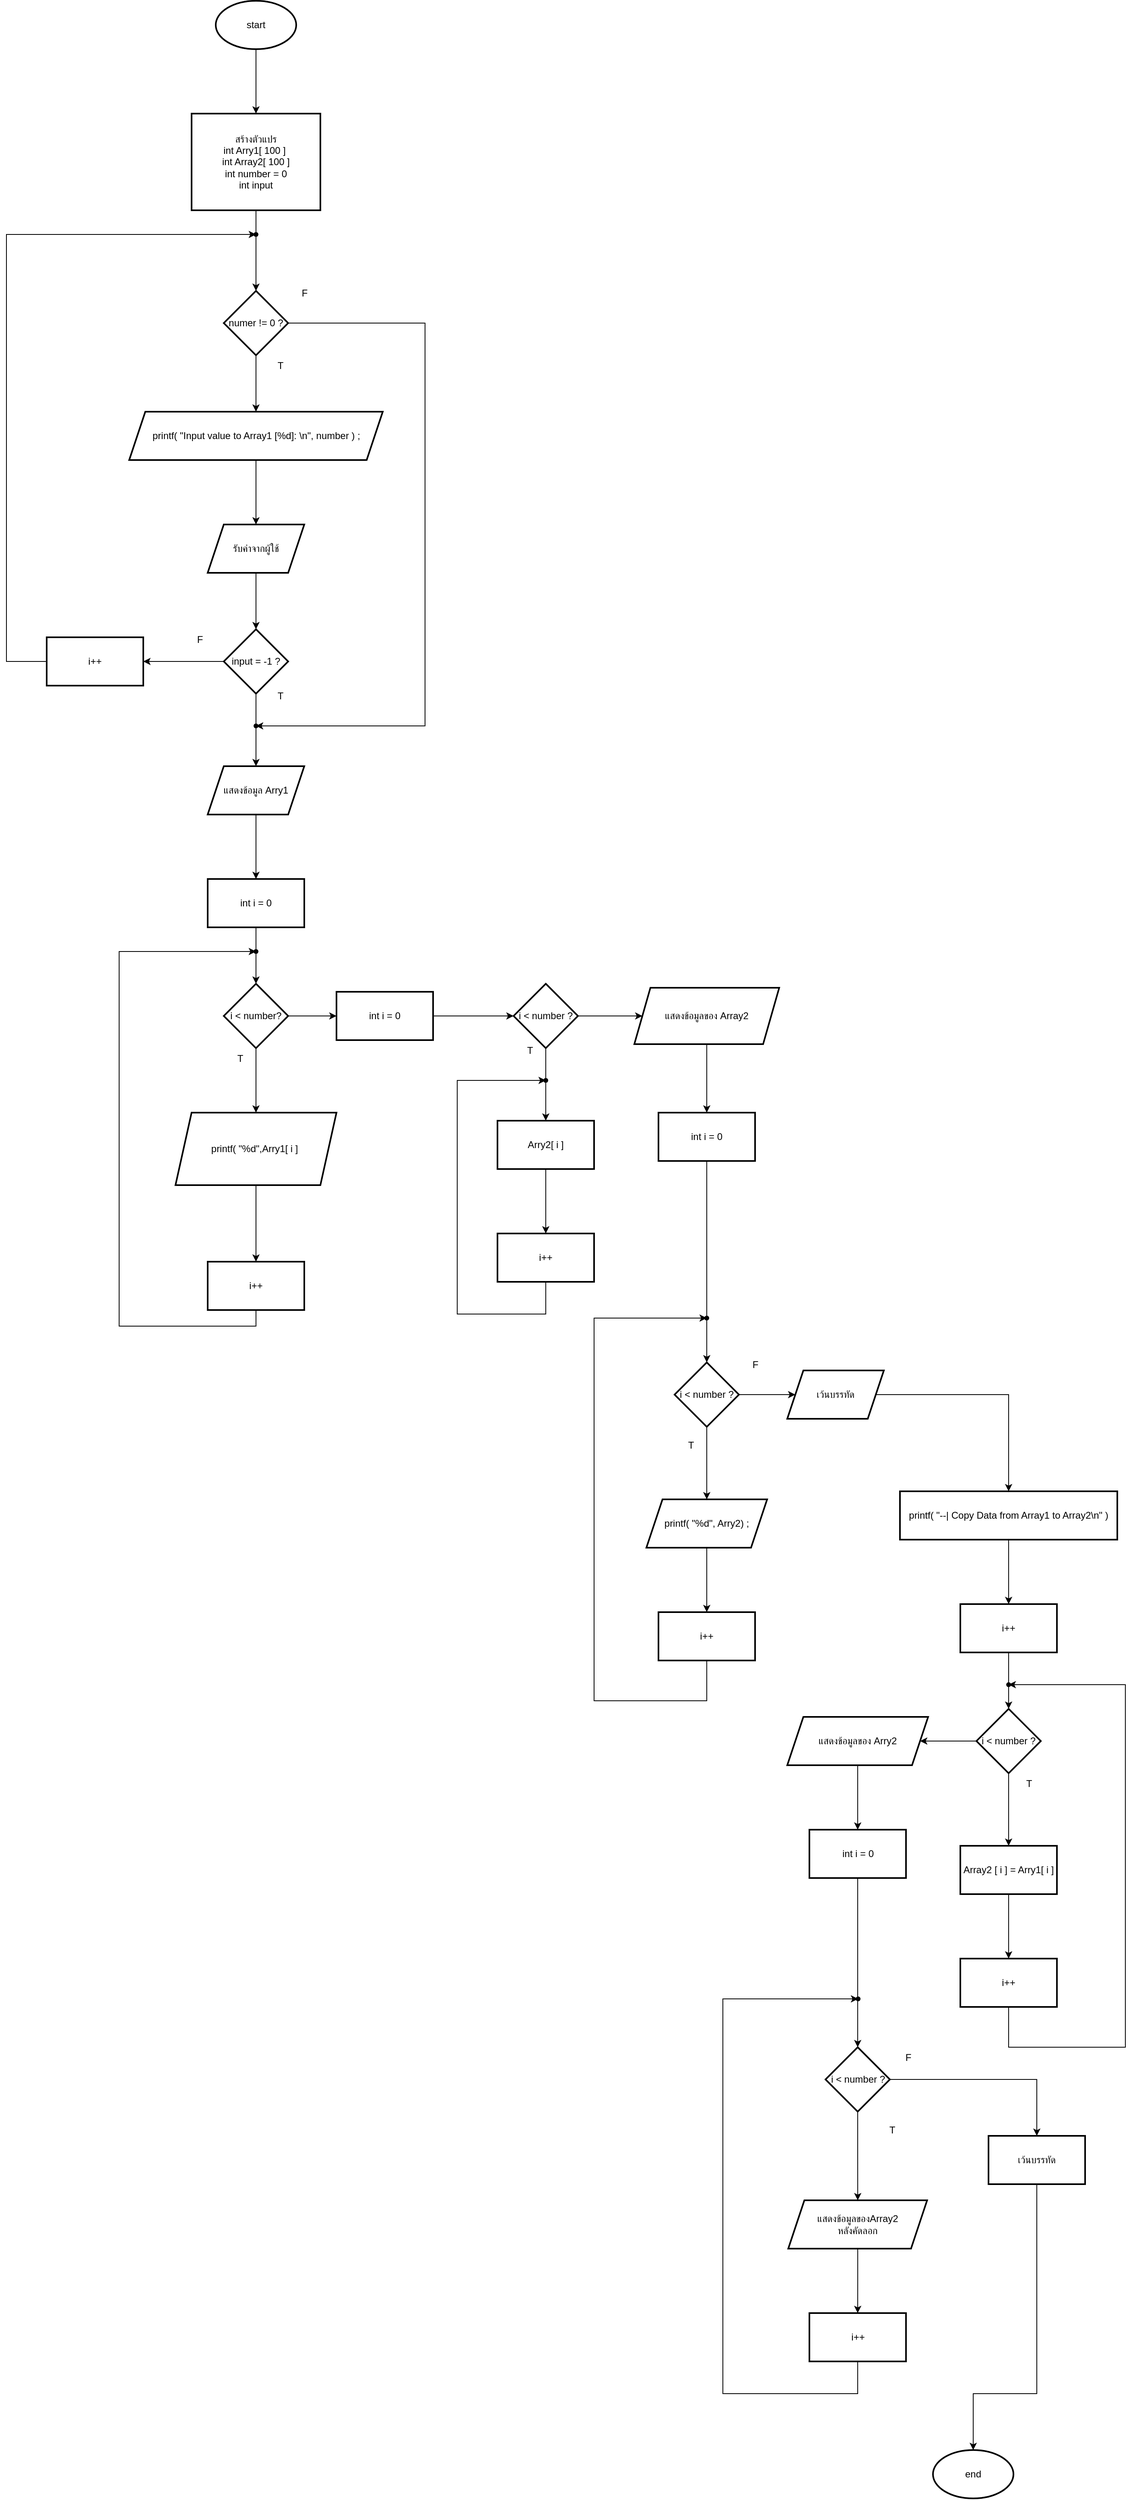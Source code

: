 <mxfile version="25.0.3">
  <diagram name="หน้า-1" id="TyEJ_0nZjbAOOL9D8dor">
    <mxGraphModel dx="1034" dy="446" grid="1" gridSize="10" guides="1" tooltips="1" connect="1" arrows="1" fold="1" page="1" pageScale="1" pageWidth="827" pageHeight="1169" math="0" shadow="0">
      <root>
        <mxCell id="0" />
        <mxCell id="1" parent="0" />
        <mxCell id="WLp2PhEPggi1hbm3gHjh-3" value="" style="edgeStyle=orthogonalEdgeStyle;rounded=0;orthogonalLoop=1;jettySize=auto;html=1;" edge="1" parent="1" source="WLp2PhEPggi1hbm3gHjh-1" target="WLp2PhEPggi1hbm3gHjh-2">
          <mxGeometry relative="1" as="geometry" />
        </mxCell>
        <mxCell id="WLp2PhEPggi1hbm3gHjh-1" value="start" style="strokeWidth=2;html=1;shape=mxgraph.flowchart.start_1;whiteSpace=wrap;" vertex="1" parent="1">
          <mxGeometry x="300" y="70" width="100" height="60" as="geometry" />
        </mxCell>
        <mxCell id="WLp2PhEPggi1hbm3gHjh-5" value="" style="edgeStyle=orthogonalEdgeStyle;rounded=0;orthogonalLoop=1;jettySize=auto;html=1;" edge="1" parent="1" source="WLp2PhEPggi1hbm3gHjh-2" target="WLp2PhEPggi1hbm3gHjh-4">
          <mxGeometry relative="1" as="geometry" />
        </mxCell>
        <mxCell id="WLp2PhEPggi1hbm3gHjh-2" value="สร้างตัวแปร&lt;div&gt;int Arry1[ 100 ]&amp;nbsp;&lt;/div&gt;&lt;div&gt;int Array2[ 100 ]&lt;/div&gt;&lt;div&gt;int number = 0&lt;/div&gt;&lt;div&gt;int input&lt;/div&gt;" style="whiteSpace=wrap;html=1;strokeWidth=2;" vertex="1" parent="1">
          <mxGeometry x="270" y="210" width="160" height="120" as="geometry" />
        </mxCell>
        <mxCell id="WLp2PhEPggi1hbm3gHjh-9" value="" style="edgeStyle=orthogonalEdgeStyle;rounded=0;orthogonalLoop=1;jettySize=auto;html=1;" edge="1" parent="1" source="WLp2PhEPggi1hbm3gHjh-4" target="WLp2PhEPggi1hbm3gHjh-8">
          <mxGeometry relative="1" as="geometry" />
        </mxCell>
        <mxCell id="WLp2PhEPggi1hbm3gHjh-22" style="edgeStyle=orthogonalEdgeStyle;rounded=0;orthogonalLoop=1;jettySize=auto;html=1;exitX=1;exitY=0.5;exitDx=0;exitDy=0;entryX=0.95;entryY=0.35;entryDx=0;entryDy=0;entryPerimeter=0;" edge="1" parent="1" source="WLp2PhEPggi1hbm3gHjh-4" target="WLp2PhEPggi1hbm3gHjh-23">
          <mxGeometry relative="1" as="geometry">
            <mxPoint x="580" y="1020" as="targetPoint" />
            <Array as="points">
              <mxPoint x="560" y="470" />
              <mxPoint x="560" y="970" />
            </Array>
          </mxGeometry>
        </mxCell>
        <mxCell id="WLp2PhEPggi1hbm3gHjh-4" value="numer != 0 ?" style="rhombus;whiteSpace=wrap;html=1;strokeWidth=2;" vertex="1" parent="1">
          <mxGeometry x="310" y="430" width="80" height="80" as="geometry" />
        </mxCell>
        <mxCell id="WLp2PhEPggi1hbm3gHjh-12" value="" style="edgeStyle=orthogonalEdgeStyle;rounded=0;orthogonalLoop=1;jettySize=auto;html=1;" edge="1" parent="1" source="WLp2PhEPggi1hbm3gHjh-8" target="WLp2PhEPggi1hbm3gHjh-11">
          <mxGeometry relative="1" as="geometry" />
        </mxCell>
        <mxCell id="WLp2PhEPggi1hbm3gHjh-8" value="printf( &quot;Input value to Array1 [%d]: \n&quot;, number ) ;" style="shape=parallelogram;perimeter=parallelogramPerimeter;whiteSpace=wrap;html=1;fixedSize=1;strokeWidth=2;" vertex="1" parent="1">
          <mxGeometry x="192.5" y="580" width="315" height="60" as="geometry" />
        </mxCell>
        <mxCell id="WLp2PhEPggi1hbm3gHjh-10" value="T" style="text;html=1;align=center;verticalAlign=middle;resizable=0;points=[];autosize=1;strokeColor=none;fillColor=none;" vertex="1" parent="1">
          <mxGeometry x="365" y="508" width="30" height="30" as="geometry" />
        </mxCell>
        <mxCell id="WLp2PhEPggi1hbm3gHjh-14" value="" style="edgeStyle=orthogonalEdgeStyle;rounded=0;orthogonalLoop=1;jettySize=auto;html=1;" edge="1" parent="1" source="WLp2PhEPggi1hbm3gHjh-11" target="WLp2PhEPggi1hbm3gHjh-13">
          <mxGeometry relative="1" as="geometry" />
        </mxCell>
        <mxCell id="WLp2PhEPggi1hbm3gHjh-11" value="รับค่าจากผู้ใช้" style="shape=parallelogram;perimeter=parallelogramPerimeter;whiteSpace=wrap;html=1;fixedSize=1;strokeWidth=2;" vertex="1" parent="1">
          <mxGeometry x="290" y="720" width="120" height="60" as="geometry" />
        </mxCell>
        <mxCell id="WLp2PhEPggi1hbm3gHjh-16" value="" style="edgeStyle=orthogonalEdgeStyle;rounded=0;orthogonalLoop=1;jettySize=auto;html=1;" edge="1" parent="1" source="WLp2PhEPggi1hbm3gHjh-13" target="WLp2PhEPggi1hbm3gHjh-15">
          <mxGeometry relative="1" as="geometry" />
        </mxCell>
        <mxCell id="WLp2PhEPggi1hbm3gHjh-21" value="" style="edgeStyle=orthogonalEdgeStyle;rounded=0;orthogonalLoop=1;jettySize=auto;html=1;" edge="1" parent="1" source="WLp2PhEPggi1hbm3gHjh-13" target="WLp2PhEPggi1hbm3gHjh-20">
          <mxGeometry relative="1" as="geometry" />
        </mxCell>
        <mxCell id="WLp2PhEPggi1hbm3gHjh-13" value="input = -1 ?" style="rhombus;whiteSpace=wrap;html=1;strokeWidth=2;" vertex="1" parent="1">
          <mxGeometry x="310" y="850" width="80" height="80" as="geometry" />
        </mxCell>
        <mxCell id="WLp2PhEPggi1hbm3gHjh-18" style="edgeStyle=orthogonalEdgeStyle;rounded=0;orthogonalLoop=1;jettySize=auto;html=1;exitX=0;exitY=0.5;exitDx=0;exitDy=0;entryX=-0.1;entryY=0.6;entryDx=0;entryDy=0;entryPerimeter=0;" edge="1" parent="1" source="WLp2PhEPggi1hbm3gHjh-15" target="WLp2PhEPggi1hbm3gHjh-19">
          <mxGeometry relative="1" as="geometry">
            <mxPoint x="80" y="340" as="targetPoint" />
            <Array as="points">
              <mxPoint x="40" y="890" />
              <mxPoint x="40" y="360" />
            </Array>
          </mxGeometry>
        </mxCell>
        <mxCell id="WLp2PhEPggi1hbm3gHjh-15" value="i++" style="whiteSpace=wrap;html=1;strokeWidth=2;" vertex="1" parent="1">
          <mxGeometry x="90" y="860" width="120" height="60" as="geometry" />
        </mxCell>
        <mxCell id="WLp2PhEPggi1hbm3gHjh-17" value="F" style="text;html=1;align=center;verticalAlign=middle;resizable=0;points=[];autosize=1;strokeColor=none;fillColor=none;" vertex="1" parent="1">
          <mxGeometry x="265" y="848" width="30" height="30" as="geometry" />
        </mxCell>
        <mxCell id="WLp2PhEPggi1hbm3gHjh-19" value="" style="shape=waypoint;sketch=0;fillStyle=solid;size=6;pointerEvents=1;points=[];fillColor=none;resizable=0;rotatable=0;perimeter=centerPerimeter;snapToPoint=1;" vertex="1" parent="1">
          <mxGeometry x="340" y="350" width="20" height="20" as="geometry" />
        </mxCell>
        <mxCell id="WLp2PhEPggi1hbm3gHjh-27" value="" style="edgeStyle=orthogonalEdgeStyle;rounded=0;orthogonalLoop=1;jettySize=auto;html=1;" edge="1" parent="1" source="WLp2PhEPggi1hbm3gHjh-20" target="WLp2PhEPggi1hbm3gHjh-26">
          <mxGeometry relative="1" as="geometry" />
        </mxCell>
        <mxCell id="WLp2PhEPggi1hbm3gHjh-20" value="แสดงข้อมูล Arry1" style="shape=parallelogram;perimeter=parallelogramPerimeter;whiteSpace=wrap;html=1;fixedSize=1;strokeWidth=2;" vertex="1" parent="1">
          <mxGeometry x="290" y="1020" width="120" height="60" as="geometry" />
        </mxCell>
        <mxCell id="WLp2PhEPggi1hbm3gHjh-23" value="" style="shape=waypoint;sketch=0;fillStyle=solid;size=6;pointerEvents=1;points=[];fillColor=none;resizable=0;rotatable=0;perimeter=centerPerimeter;snapToPoint=1;" vertex="1" parent="1">
          <mxGeometry x="340" y="960" width="20" height="20" as="geometry" />
        </mxCell>
        <mxCell id="WLp2PhEPggi1hbm3gHjh-24" value="F" style="text;html=1;align=center;verticalAlign=middle;resizable=0;points=[];autosize=1;strokeColor=none;fillColor=none;" vertex="1" parent="1">
          <mxGeometry x="395" y="418" width="30" height="30" as="geometry" />
        </mxCell>
        <mxCell id="WLp2PhEPggi1hbm3gHjh-25" value="T" style="text;html=1;align=center;verticalAlign=middle;resizable=0;points=[];autosize=1;strokeColor=none;fillColor=none;" vertex="1" parent="1">
          <mxGeometry x="365" y="918" width="30" height="30" as="geometry" />
        </mxCell>
        <mxCell id="WLp2PhEPggi1hbm3gHjh-29" value="" style="edgeStyle=orthogonalEdgeStyle;rounded=0;orthogonalLoop=1;jettySize=auto;html=1;" edge="1" parent="1" source="WLp2PhEPggi1hbm3gHjh-26" target="WLp2PhEPggi1hbm3gHjh-28">
          <mxGeometry relative="1" as="geometry" />
        </mxCell>
        <mxCell id="WLp2PhEPggi1hbm3gHjh-26" value="int i = 0" style="whiteSpace=wrap;html=1;strokeWidth=2;" vertex="1" parent="1">
          <mxGeometry x="290" y="1160" width="120" height="60" as="geometry" />
        </mxCell>
        <mxCell id="WLp2PhEPggi1hbm3gHjh-31" value="" style="edgeStyle=orthogonalEdgeStyle;rounded=0;orthogonalLoop=1;jettySize=auto;html=1;" edge="1" parent="1" source="WLp2PhEPggi1hbm3gHjh-28" target="WLp2PhEPggi1hbm3gHjh-30">
          <mxGeometry relative="1" as="geometry" />
        </mxCell>
        <mxCell id="WLp2PhEPggi1hbm3gHjh-40" value="" style="edgeStyle=orthogonalEdgeStyle;rounded=0;orthogonalLoop=1;jettySize=auto;html=1;" edge="1" parent="1" source="WLp2PhEPggi1hbm3gHjh-28" target="WLp2PhEPggi1hbm3gHjh-39">
          <mxGeometry relative="1" as="geometry" />
        </mxCell>
        <mxCell id="WLp2PhEPggi1hbm3gHjh-28" value="i &amp;lt; number?" style="rhombus;whiteSpace=wrap;html=1;strokeWidth=2;" vertex="1" parent="1">
          <mxGeometry x="310" y="1290" width="80" height="80" as="geometry" />
        </mxCell>
        <mxCell id="WLp2PhEPggi1hbm3gHjh-34" value="" style="edgeStyle=orthogonalEdgeStyle;rounded=0;orthogonalLoop=1;jettySize=auto;html=1;" edge="1" parent="1" source="WLp2PhEPggi1hbm3gHjh-30" target="WLp2PhEPggi1hbm3gHjh-33">
          <mxGeometry relative="1" as="geometry" />
        </mxCell>
        <mxCell id="WLp2PhEPggi1hbm3gHjh-30" value="printf( &quot;%d&quot;,Arry1[ i ]&amp;nbsp;" style="shape=parallelogram;perimeter=parallelogramPerimeter;whiteSpace=wrap;html=1;fixedSize=1;strokeWidth=2;" vertex="1" parent="1">
          <mxGeometry x="250" y="1450" width="200" height="90" as="geometry" />
        </mxCell>
        <mxCell id="WLp2PhEPggi1hbm3gHjh-32" value="T" style="text;html=1;align=center;verticalAlign=middle;resizable=0;points=[];autosize=1;strokeColor=none;fillColor=none;" vertex="1" parent="1">
          <mxGeometry x="315" y="1368" width="30" height="30" as="geometry" />
        </mxCell>
        <mxCell id="WLp2PhEPggi1hbm3gHjh-33" value="i++" style="whiteSpace=wrap;html=1;strokeWidth=2;" vertex="1" parent="1">
          <mxGeometry x="290" y="1635" width="120" height="60" as="geometry" />
        </mxCell>
        <mxCell id="WLp2PhEPggi1hbm3gHjh-35" value="" style="shape=waypoint;sketch=0;fillStyle=solid;size=6;pointerEvents=1;points=[];fillColor=none;resizable=0;rotatable=0;perimeter=centerPerimeter;snapToPoint=1;" vertex="1" parent="1">
          <mxGeometry x="340" y="1240" width="20" height="20" as="geometry" />
        </mxCell>
        <mxCell id="WLp2PhEPggi1hbm3gHjh-36" style="edgeStyle=orthogonalEdgeStyle;rounded=0;orthogonalLoop=1;jettySize=auto;html=1;exitX=0.5;exitY=1;exitDx=0;exitDy=0;entryX=0.15;entryY=0.55;entryDx=0;entryDy=0;entryPerimeter=0;" edge="1" parent="1" source="WLp2PhEPggi1hbm3gHjh-33" target="WLp2PhEPggi1hbm3gHjh-35">
          <mxGeometry relative="1" as="geometry">
            <Array as="points">
              <mxPoint x="350" y="1715" />
              <mxPoint x="180" y="1715" />
              <mxPoint x="180" y="1250" />
            </Array>
          </mxGeometry>
        </mxCell>
        <mxCell id="WLp2PhEPggi1hbm3gHjh-42" value="" style="edgeStyle=orthogonalEdgeStyle;rounded=0;orthogonalLoop=1;jettySize=auto;html=1;" edge="1" parent="1" source="WLp2PhEPggi1hbm3gHjh-39" target="WLp2PhEPggi1hbm3gHjh-41">
          <mxGeometry relative="1" as="geometry" />
        </mxCell>
        <mxCell id="WLp2PhEPggi1hbm3gHjh-39" value="int i = 0" style="whiteSpace=wrap;html=1;strokeWidth=2;" vertex="1" parent="1">
          <mxGeometry x="450" y="1300" width="120" height="60" as="geometry" />
        </mxCell>
        <mxCell id="WLp2PhEPggi1hbm3gHjh-44" value="" style="edgeStyle=orthogonalEdgeStyle;rounded=0;orthogonalLoop=1;jettySize=auto;html=1;" edge="1" parent="1" source="WLp2PhEPggi1hbm3gHjh-41" target="WLp2PhEPggi1hbm3gHjh-43">
          <mxGeometry relative="1" as="geometry" />
        </mxCell>
        <mxCell id="WLp2PhEPggi1hbm3gHjh-51" value="" style="edgeStyle=orthogonalEdgeStyle;rounded=0;orthogonalLoop=1;jettySize=auto;html=1;" edge="1" parent="1" source="WLp2PhEPggi1hbm3gHjh-41" target="WLp2PhEPggi1hbm3gHjh-50">
          <mxGeometry relative="1" as="geometry" />
        </mxCell>
        <mxCell id="WLp2PhEPggi1hbm3gHjh-41" value="i &amp;lt; number ?" style="rhombus;whiteSpace=wrap;html=1;strokeWidth=2;" vertex="1" parent="1">
          <mxGeometry x="670" y="1290" width="80" height="80" as="geometry" />
        </mxCell>
        <mxCell id="WLp2PhEPggi1hbm3gHjh-46" value="" style="edgeStyle=orthogonalEdgeStyle;rounded=0;orthogonalLoop=1;jettySize=auto;html=1;" edge="1" parent="1" source="WLp2PhEPggi1hbm3gHjh-43" target="WLp2PhEPggi1hbm3gHjh-45">
          <mxGeometry relative="1" as="geometry" />
        </mxCell>
        <mxCell id="WLp2PhEPggi1hbm3gHjh-43" value="Arry2[ i ]" style="whiteSpace=wrap;html=1;strokeWidth=2;" vertex="1" parent="1">
          <mxGeometry x="650" y="1460" width="120" height="60" as="geometry" />
        </mxCell>
        <mxCell id="WLp2PhEPggi1hbm3gHjh-45" value="i++" style="whiteSpace=wrap;html=1;strokeWidth=2;" vertex="1" parent="1">
          <mxGeometry x="650" y="1600" width="120" height="60" as="geometry" />
        </mxCell>
        <mxCell id="WLp2PhEPggi1hbm3gHjh-47" value="" style="shape=waypoint;sketch=0;fillStyle=solid;size=6;pointerEvents=1;points=[];fillColor=none;resizable=0;rotatable=0;perimeter=centerPerimeter;snapToPoint=1;" vertex="1" parent="1">
          <mxGeometry x="700" y="1400" width="20" height="20" as="geometry" />
        </mxCell>
        <mxCell id="WLp2PhEPggi1hbm3gHjh-48" style="edgeStyle=orthogonalEdgeStyle;rounded=0;orthogonalLoop=1;jettySize=auto;html=1;exitX=0.5;exitY=1;exitDx=0;exitDy=0;entryX=0.9;entryY=0.45;entryDx=0;entryDy=0;entryPerimeter=0;" edge="1" parent="1" source="WLp2PhEPggi1hbm3gHjh-45" target="WLp2PhEPggi1hbm3gHjh-47">
          <mxGeometry relative="1" as="geometry">
            <Array as="points">
              <mxPoint x="710" y="1700" />
              <mxPoint x="600" y="1700" />
              <mxPoint x="600" y="1410" />
            </Array>
          </mxGeometry>
        </mxCell>
        <mxCell id="WLp2PhEPggi1hbm3gHjh-49" value="T" style="text;html=1;align=center;verticalAlign=middle;resizable=0;points=[];autosize=1;strokeColor=none;fillColor=none;" vertex="1" parent="1">
          <mxGeometry x="675" y="1358" width="30" height="30" as="geometry" />
        </mxCell>
        <mxCell id="WLp2PhEPggi1hbm3gHjh-53" value="" style="edgeStyle=orthogonalEdgeStyle;rounded=0;orthogonalLoop=1;jettySize=auto;html=1;" edge="1" parent="1" source="WLp2PhEPggi1hbm3gHjh-50" target="WLp2PhEPggi1hbm3gHjh-52">
          <mxGeometry relative="1" as="geometry" />
        </mxCell>
        <mxCell id="WLp2PhEPggi1hbm3gHjh-50" value="แสดงข้อมูลของ Array2" style="shape=parallelogram;perimeter=parallelogramPerimeter;whiteSpace=wrap;html=1;fixedSize=1;strokeWidth=2;" vertex="1" parent="1">
          <mxGeometry x="820" y="1295" width="180" height="70" as="geometry" />
        </mxCell>
        <mxCell id="WLp2PhEPggi1hbm3gHjh-55" value="" style="edgeStyle=orthogonalEdgeStyle;rounded=0;orthogonalLoop=1;jettySize=auto;html=1;" edge="1" parent="1" source="WLp2PhEPggi1hbm3gHjh-52" target="WLp2PhEPggi1hbm3gHjh-54">
          <mxGeometry relative="1" as="geometry" />
        </mxCell>
        <mxCell id="WLp2PhEPggi1hbm3gHjh-52" value="int i = 0" style="whiteSpace=wrap;html=1;strokeWidth=2;" vertex="1" parent="1">
          <mxGeometry x="850" y="1450" width="120" height="60" as="geometry" />
        </mxCell>
        <mxCell id="WLp2PhEPggi1hbm3gHjh-57" value="" style="edgeStyle=orthogonalEdgeStyle;rounded=0;orthogonalLoop=1;jettySize=auto;html=1;" edge="1" parent="1" source="WLp2PhEPggi1hbm3gHjh-54" target="WLp2PhEPggi1hbm3gHjh-56">
          <mxGeometry relative="1" as="geometry" />
        </mxCell>
        <mxCell id="WLp2PhEPggi1hbm3gHjh-60" value="" style="edgeStyle=orthogonalEdgeStyle;rounded=0;orthogonalLoop=1;jettySize=auto;html=1;" edge="1" parent="1" source="WLp2PhEPggi1hbm3gHjh-54" target="WLp2PhEPggi1hbm3gHjh-59">
          <mxGeometry relative="1" as="geometry" />
        </mxCell>
        <mxCell id="WLp2PhEPggi1hbm3gHjh-54" value="i &amp;lt; number ?" style="rhombus;whiteSpace=wrap;html=1;strokeWidth=2;" vertex="1" parent="1">
          <mxGeometry x="870" y="1760" width="80" height="80" as="geometry" />
        </mxCell>
        <mxCell id="WLp2PhEPggi1hbm3gHjh-63" value="" style="edgeStyle=orthogonalEdgeStyle;rounded=0;orthogonalLoop=1;jettySize=auto;html=1;" edge="1" parent="1" source="WLp2PhEPggi1hbm3gHjh-56" target="WLp2PhEPggi1hbm3gHjh-62">
          <mxGeometry relative="1" as="geometry" />
        </mxCell>
        <mxCell id="WLp2PhEPggi1hbm3gHjh-56" value="printf( &quot;%d&quot;, Arry2) ;" style="shape=parallelogram;perimeter=parallelogramPerimeter;whiteSpace=wrap;html=1;fixedSize=1;strokeWidth=2;" vertex="1" parent="1">
          <mxGeometry x="835" y="1930" width="150" height="60" as="geometry" />
        </mxCell>
        <mxCell id="WLp2PhEPggi1hbm3gHjh-58" value="T" style="text;html=1;align=center;verticalAlign=middle;resizable=0;points=[];autosize=1;strokeColor=none;fillColor=none;" vertex="1" parent="1">
          <mxGeometry x="875" y="1848" width="30" height="30" as="geometry" />
        </mxCell>
        <mxCell id="WLp2PhEPggi1hbm3gHjh-67" value="" style="edgeStyle=orthogonalEdgeStyle;rounded=0;orthogonalLoop=1;jettySize=auto;html=1;" edge="1" parent="1" source="WLp2PhEPggi1hbm3gHjh-59" target="WLp2PhEPggi1hbm3gHjh-66">
          <mxGeometry relative="1" as="geometry" />
        </mxCell>
        <mxCell id="WLp2PhEPggi1hbm3gHjh-59" value="เว้นบรรทัด" style="shape=parallelogram;perimeter=parallelogramPerimeter;whiteSpace=wrap;html=1;fixedSize=1;strokeWidth=2;" vertex="1" parent="1">
          <mxGeometry x="1010" y="1770" width="120" height="60" as="geometry" />
        </mxCell>
        <mxCell id="WLp2PhEPggi1hbm3gHjh-61" value="F" style="text;html=1;align=center;verticalAlign=middle;resizable=0;points=[];autosize=1;strokeColor=none;fillColor=none;" vertex="1" parent="1">
          <mxGeometry x="955" y="1748" width="30" height="30" as="geometry" />
        </mxCell>
        <mxCell id="WLp2PhEPggi1hbm3gHjh-65" style="edgeStyle=orthogonalEdgeStyle;rounded=0;orthogonalLoop=1;jettySize=auto;html=1;exitX=0.5;exitY=1;exitDx=0;exitDy=0;" edge="1" parent="1" source="WLp2PhEPggi1hbm3gHjh-62" target="WLp2PhEPggi1hbm3gHjh-64">
          <mxGeometry relative="1" as="geometry">
            <Array as="points">
              <mxPoint x="910" y="2180" />
              <mxPoint x="770" y="2180" />
              <mxPoint x="770" y="1705" />
            </Array>
          </mxGeometry>
        </mxCell>
        <mxCell id="WLp2PhEPggi1hbm3gHjh-62" value="i++" style="whiteSpace=wrap;html=1;strokeWidth=2;" vertex="1" parent="1">
          <mxGeometry x="850" y="2070" width="120" height="60" as="geometry" />
        </mxCell>
        <mxCell id="WLp2PhEPggi1hbm3gHjh-64" value="" style="shape=waypoint;sketch=0;fillStyle=solid;size=6;pointerEvents=1;points=[];fillColor=none;resizable=0;rotatable=0;perimeter=centerPerimeter;snapToPoint=1;" vertex="1" parent="1">
          <mxGeometry x="900" y="1695" width="20" height="20" as="geometry" />
        </mxCell>
        <mxCell id="WLp2PhEPggi1hbm3gHjh-69" value="" style="edgeStyle=orthogonalEdgeStyle;rounded=0;orthogonalLoop=1;jettySize=auto;html=1;" edge="1" parent="1" source="WLp2PhEPggi1hbm3gHjh-66" target="WLp2PhEPggi1hbm3gHjh-68">
          <mxGeometry relative="1" as="geometry" />
        </mxCell>
        <mxCell id="WLp2PhEPggi1hbm3gHjh-66" value="printf( &quot;--| Copy Data from Array1 to Array2\n&quot; )" style="whiteSpace=wrap;html=1;strokeWidth=2;" vertex="1" parent="1">
          <mxGeometry x="1150" y="1920" width="270" height="60" as="geometry" />
        </mxCell>
        <mxCell id="WLp2PhEPggi1hbm3gHjh-71" value="" style="edgeStyle=orthogonalEdgeStyle;rounded=0;orthogonalLoop=1;jettySize=auto;html=1;" edge="1" parent="1" source="WLp2PhEPggi1hbm3gHjh-68" target="WLp2PhEPggi1hbm3gHjh-70">
          <mxGeometry relative="1" as="geometry" />
        </mxCell>
        <mxCell id="WLp2PhEPggi1hbm3gHjh-68" value="i++" style="whiteSpace=wrap;html=1;strokeWidth=2;" vertex="1" parent="1">
          <mxGeometry x="1225" y="2060" width="120" height="60" as="geometry" />
        </mxCell>
        <mxCell id="WLp2PhEPggi1hbm3gHjh-73" value="" style="edgeStyle=orthogonalEdgeStyle;rounded=0;orthogonalLoop=1;jettySize=auto;html=1;" edge="1" parent="1" source="WLp2PhEPggi1hbm3gHjh-70" target="WLp2PhEPggi1hbm3gHjh-72">
          <mxGeometry relative="1" as="geometry" />
        </mxCell>
        <mxCell id="WLp2PhEPggi1hbm3gHjh-80" value="" style="edgeStyle=orthogonalEdgeStyle;rounded=0;orthogonalLoop=1;jettySize=auto;html=1;" edge="1" parent="1" source="WLp2PhEPggi1hbm3gHjh-70" target="WLp2PhEPggi1hbm3gHjh-79">
          <mxGeometry relative="1" as="geometry" />
        </mxCell>
        <mxCell id="WLp2PhEPggi1hbm3gHjh-70" value="i &amp;lt; number ?" style="rhombus;whiteSpace=wrap;html=1;strokeWidth=2;" vertex="1" parent="1">
          <mxGeometry x="1245" y="2190" width="80" height="80" as="geometry" />
        </mxCell>
        <mxCell id="WLp2PhEPggi1hbm3gHjh-75" value="" style="edgeStyle=orthogonalEdgeStyle;rounded=0;orthogonalLoop=1;jettySize=auto;html=1;" edge="1" parent="1" source="WLp2PhEPggi1hbm3gHjh-72" target="WLp2PhEPggi1hbm3gHjh-74">
          <mxGeometry relative="1" as="geometry" />
        </mxCell>
        <mxCell id="WLp2PhEPggi1hbm3gHjh-72" value="Array2 [ i ] = Arry1[ i ]" style="whiteSpace=wrap;html=1;strokeWidth=2;" vertex="1" parent="1">
          <mxGeometry x="1225" y="2360" width="120" height="60" as="geometry" />
        </mxCell>
        <mxCell id="WLp2PhEPggi1hbm3gHjh-74" value="i++" style="whiteSpace=wrap;html=1;strokeWidth=2;" vertex="1" parent="1">
          <mxGeometry x="1225" y="2500" width="120" height="60" as="geometry" />
        </mxCell>
        <mxCell id="WLp2PhEPggi1hbm3gHjh-76" value="" style="shape=waypoint;sketch=0;fillStyle=solid;size=6;pointerEvents=1;points=[];fillColor=none;resizable=0;rotatable=0;perimeter=centerPerimeter;snapToPoint=1;" vertex="1" parent="1">
          <mxGeometry x="1275" y="2150" width="20" height="20" as="geometry" />
        </mxCell>
        <mxCell id="WLp2PhEPggi1hbm3gHjh-77" style="edgeStyle=orthogonalEdgeStyle;rounded=0;orthogonalLoop=1;jettySize=auto;html=1;exitX=0.5;exitY=1;exitDx=0;exitDy=0;entryX=0.7;entryY=0.8;entryDx=0;entryDy=0;entryPerimeter=0;" edge="1" parent="1" source="WLp2PhEPggi1hbm3gHjh-74" target="WLp2PhEPggi1hbm3gHjh-76">
          <mxGeometry relative="1" as="geometry">
            <Array as="points">
              <mxPoint x="1285" y="2610" />
              <mxPoint x="1430" y="2610" />
              <mxPoint x="1430" y="2160" />
            </Array>
          </mxGeometry>
        </mxCell>
        <mxCell id="WLp2PhEPggi1hbm3gHjh-78" value="T" style="text;html=1;align=center;verticalAlign=middle;resizable=0;points=[];autosize=1;strokeColor=none;fillColor=none;" vertex="1" parent="1">
          <mxGeometry x="1295" y="2268" width="30" height="30" as="geometry" />
        </mxCell>
        <mxCell id="WLp2PhEPggi1hbm3gHjh-82" value="" style="edgeStyle=orthogonalEdgeStyle;rounded=0;orthogonalLoop=1;jettySize=auto;html=1;" edge="1" parent="1" source="WLp2PhEPggi1hbm3gHjh-79" target="WLp2PhEPggi1hbm3gHjh-81">
          <mxGeometry relative="1" as="geometry" />
        </mxCell>
        <mxCell id="WLp2PhEPggi1hbm3gHjh-79" value="แสดงข้อมูลของ Arry2" style="shape=parallelogram;perimeter=parallelogramPerimeter;whiteSpace=wrap;html=1;fixedSize=1;strokeWidth=2;" vertex="1" parent="1">
          <mxGeometry x="1010" y="2200" width="175" height="60" as="geometry" />
        </mxCell>
        <mxCell id="WLp2PhEPggi1hbm3gHjh-84" value="" style="edgeStyle=orthogonalEdgeStyle;rounded=0;orthogonalLoop=1;jettySize=auto;html=1;" edge="1" parent="1" source="WLp2PhEPggi1hbm3gHjh-81" target="WLp2PhEPggi1hbm3gHjh-83">
          <mxGeometry relative="1" as="geometry" />
        </mxCell>
        <mxCell id="WLp2PhEPggi1hbm3gHjh-81" value="int i = 0" style="whiteSpace=wrap;html=1;strokeWidth=2;" vertex="1" parent="1">
          <mxGeometry x="1037.5" y="2340" width="120" height="60" as="geometry" />
        </mxCell>
        <mxCell id="WLp2PhEPggi1hbm3gHjh-86" value="" style="edgeStyle=orthogonalEdgeStyle;rounded=0;orthogonalLoop=1;jettySize=auto;html=1;" edge="1" parent="1" source="WLp2PhEPggi1hbm3gHjh-83" target="WLp2PhEPggi1hbm3gHjh-85">
          <mxGeometry relative="1" as="geometry" />
        </mxCell>
        <mxCell id="WLp2PhEPggi1hbm3gHjh-93" value="" style="edgeStyle=orthogonalEdgeStyle;rounded=0;orthogonalLoop=1;jettySize=auto;html=1;" edge="1" parent="1" source="WLp2PhEPggi1hbm3gHjh-83" target="WLp2PhEPggi1hbm3gHjh-92">
          <mxGeometry relative="1" as="geometry" />
        </mxCell>
        <mxCell id="WLp2PhEPggi1hbm3gHjh-83" value="i &amp;lt; number ?" style="rhombus;whiteSpace=wrap;html=1;strokeWidth=2;" vertex="1" parent="1">
          <mxGeometry x="1057.5" y="2610" width="80" height="80" as="geometry" />
        </mxCell>
        <mxCell id="WLp2PhEPggi1hbm3gHjh-89" value="" style="edgeStyle=orthogonalEdgeStyle;rounded=0;orthogonalLoop=1;jettySize=auto;html=1;" edge="1" parent="1" source="WLp2PhEPggi1hbm3gHjh-85" target="WLp2PhEPggi1hbm3gHjh-88">
          <mxGeometry relative="1" as="geometry" />
        </mxCell>
        <mxCell id="WLp2PhEPggi1hbm3gHjh-85" value="แสดงข้อมูลของArray2&lt;div&gt;หลังคัดลอก&lt;/div&gt;" style="shape=parallelogram;perimeter=parallelogramPerimeter;whiteSpace=wrap;html=1;fixedSize=1;strokeWidth=2;" vertex="1" parent="1">
          <mxGeometry x="1011.25" y="2800" width="172.5" height="60" as="geometry" />
        </mxCell>
        <mxCell id="WLp2PhEPggi1hbm3gHjh-87" value="T" style="text;html=1;align=center;verticalAlign=middle;resizable=0;points=[];autosize=1;strokeColor=none;fillColor=none;" vertex="1" parent="1">
          <mxGeometry x="1125" y="2698" width="30" height="30" as="geometry" />
        </mxCell>
        <mxCell id="WLp2PhEPggi1hbm3gHjh-88" value="i++" style="whiteSpace=wrap;html=1;strokeWidth=2;" vertex="1" parent="1">
          <mxGeometry x="1037.5" y="2940" width="120" height="60" as="geometry" />
        </mxCell>
        <mxCell id="WLp2PhEPggi1hbm3gHjh-90" value="" style="shape=waypoint;sketch=0;fillStyle=solid;size=6;pointerEvents=1;points=[];fillColor=none;resizable=0;rotatable=0;perimeter=centerPerimeter;snapToPoint=1;" vertex="1" parent="1">
          <mxGeometry x="1088" y="2540" width="20" height="20" as="geometry" />
        </mxCell>
        <mxCell id="WLp2PhEPggi1hbm3gHjh-91" style="edgeStyle=orthogonalEdgeStyle;rounded=0;orthogonalLoop=1;jettySize=auto;html=1;exitX=0.5;exitY=1;exitDx=0;exitDy=0;entryX=0.55;entryY=0.85;entryDx=0;entryDy=0;entryPerimeter=0;" edge="1" parent="1" source="WLp2PhEPggi1hbm3gHjh-88" target="WLp2PhEPggi1hbm3gHjh-90">
          <mxGeometry relative="1" as="geometry">
            <Array as="points">
              <mxPoint x="1098" y="3040" />
              <mxPoint x="930" y="3040" />
              <mxPoint x="930" y="2550" />
            </Array>
          </mxGeometry>
        </mxCell>
        <mxCell id="WLp2PhEPggi1hbm3gHjh-92" value="เว้นบรรทัด" style="whiteSpace=wrap;html=1;strokeWidth=2;" vertex="1" parent="1">
          <mxGeometry x="1260" y="2720" width="120" height="60" as="geometry" />
        </mxCell>
        <mxCell id="WLp2PhEPggi1hbm3gHjh-94" value="F" style="text;html=1;align=center;verticalAlign=middle;resizable=0;points=[];autosize=1;strokeColor=none;fillColor=none;" vertex="1" parent="1">
          <mxGeometry x="1145" y="2608" width="30" height="30" as="geometry" />
        </mxCell>
        <mxCell id="WLp2PhEPggi1hbm3gHjh-95" value="end" style="strokeWidth=2;html=1;shape=mxgraph.flowchart.start_1;whiteSpace=wrap;" vertex="1" parent="1">
          <mxGeometry x="1191" y="3110" width="100" height="60" as="geometry" />
        </mxCell>
        <mxCell id="WLp2PhEPggi1hbm3gHjh-96" style="edgeStyle=orthogonalEdgeStyle;rounded=0;orthogonalLoop=1;jettySize=auto;html=1;exitX=0.5;exitY=1;exitDx=0;exitDy=0;entryX=0.5;entryY=0;entryDx=0;entryDy=0;entryPerimeter=0;" edge="1" parent="1" source="WLp2PhEPggi1hbm3gHjh-92" target="WLp2PhEPggi1hbm3gHjh-95">
          <mxGeometry relative="1" as="geometry">
            <Array as="points">
              <mxPoint x="1320" y="3040" />
              <mxPoint x="1241" y="3040" />
            </Array>
          </mxGeometry>
        </mxCell>
      </root>
    </mxGraphModel>
  </diagram>
</mxfile>
